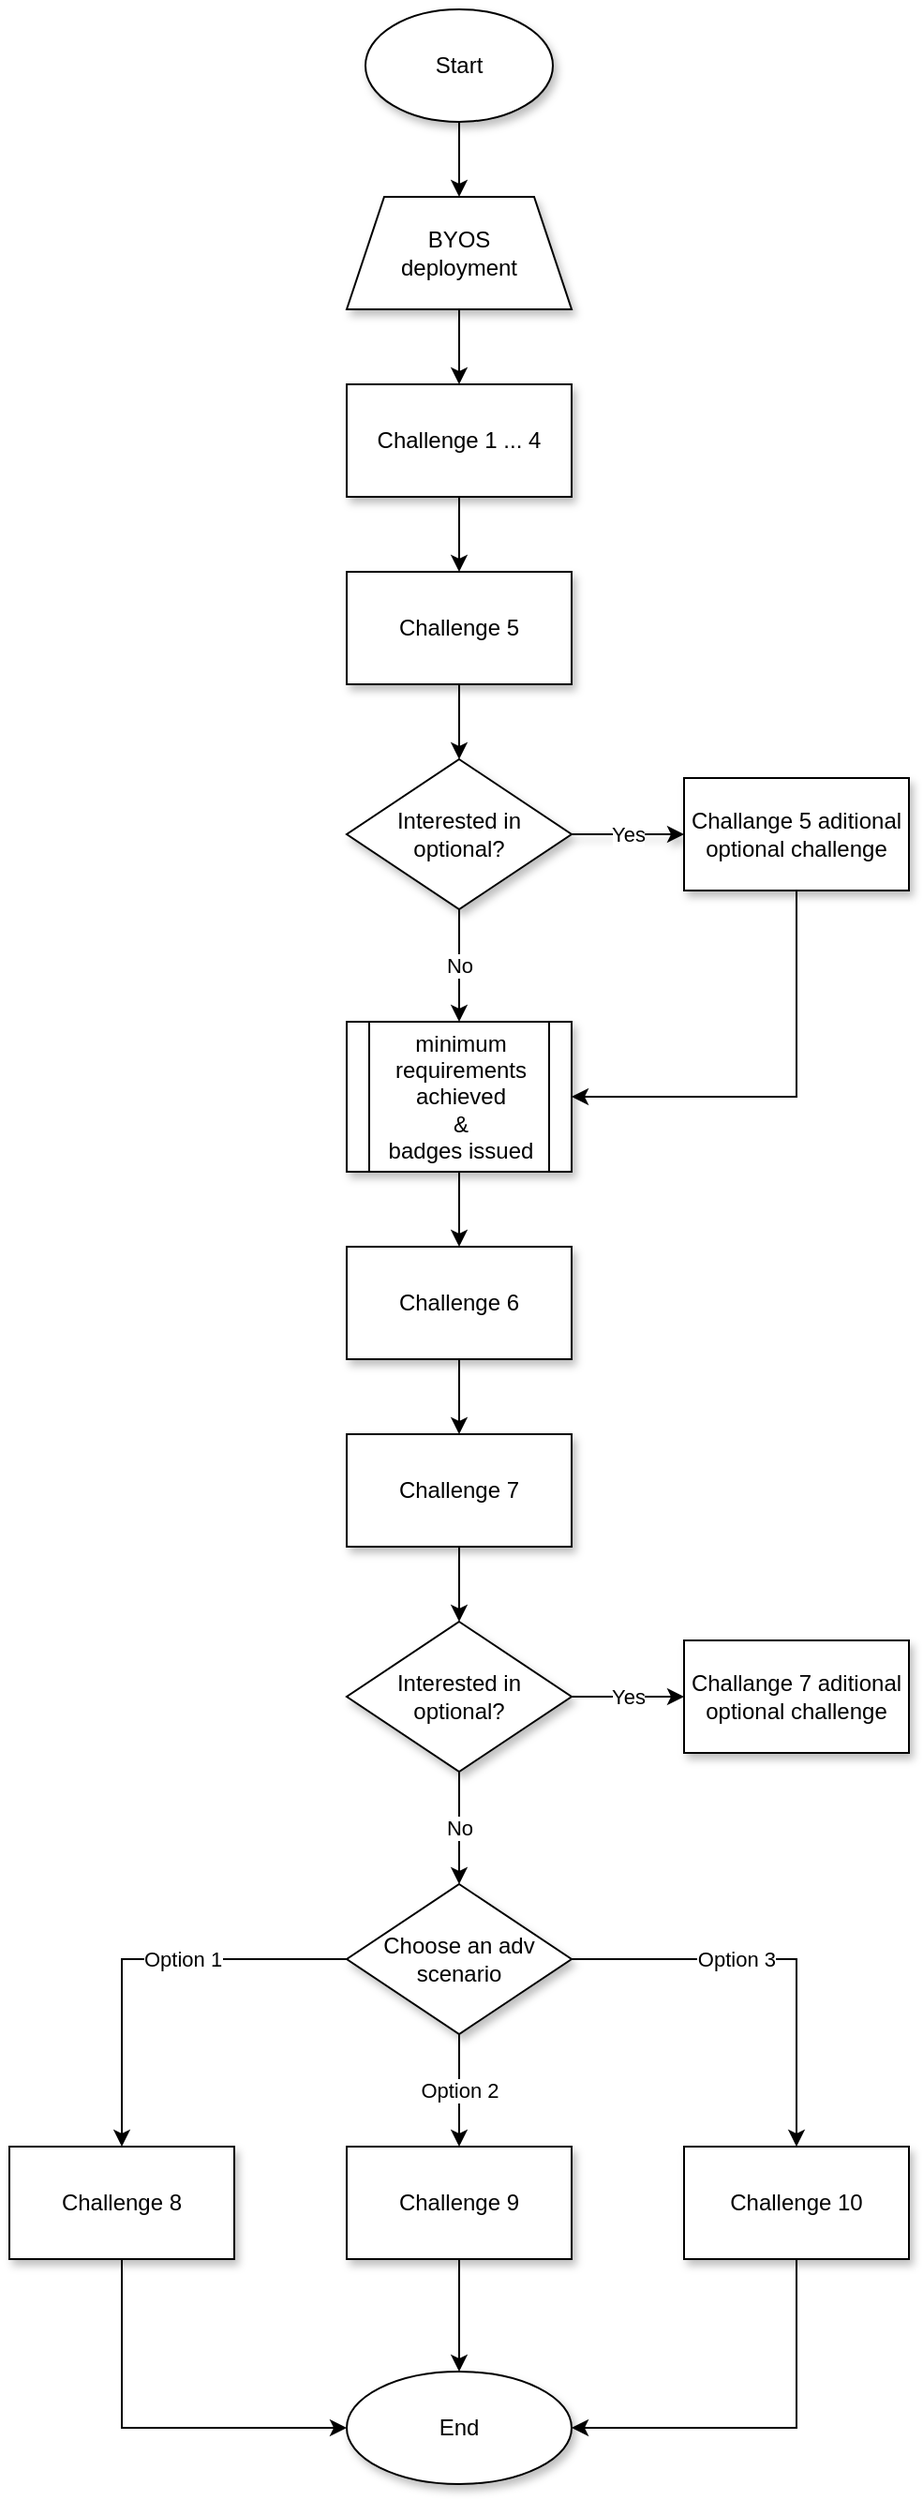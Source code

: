 <mxfile version="16.4.0" type="device"><diagram name="flowchart" id="edf60f1a-56cd-e834-aa8a-f176f3a09ee4"><mxGraphModel dx="1102" dy="857" grid="1" gridSize="10" guides="1" tooltips="1" connect="1" arrows="1" fold="1" page="1" pageScale="1" pageWidth="850" pageHeight="1100" background="none" math="0" shadow="0"><root><mxCell id="0"/><mxCell id="1" parent="0"/><mxCell id="Jkb__KDalE_LDk0Qf-C3-12" value="" style="edgeStyle=orthogonalEdgeStyle;rounded=0;orthogonalLoop=1;jettySize=auto;html=1;shadow=0;strokeWidth=1;" parent="1" source="Jkb__KDalE_LDk0Qf-C3-4" target="Jkb__KDalE_LDk0Qf-C3-11" edge="1"><mxGeometry relative="1" as="geometry"/></mxCell><mxCell id="Jkb__KDalE_LDk0Qf-C3-4" value="Start" style="strokeWidth=1;html=1;shape=mxgraph.flowchart.start_1;whiteSpace=wrap;shadow=1;" parent="1" vertex="1"><mxGeometry x="375" y="40" width="100" height="60" as="geometry"/></mxCell><mxCell id="Jkb__KDalE_LDk0Qf-C3-14" value="" style="edgeStyle=orthogonalEdgeStyle;rounded=0;orthogonalLoop=1;jettySize=auto;html=1;shadow=0;strokeWidth=1;" parent="1" source="Jkb__KDalE_LDk0Qf-C3-11" target="Jkb__KDalE_LDk0Qf-C3-13" edge="1"><mxGeometry relative="1" as="geometry"/></mxCell><mxCell id="Jkb__KDalE_LDk0Qf-C3-11" value="BYOS&lt;br&gt;deployment" style="shape=trapezoid;perimeter=trapezoidPerimeter;whiteSpace=wrap;html=1;fixedSize=1;strokeWidth=1;shadow=1;" parent="1" vertex="1"><mxGeometry x="365" y="140" width="120" height="60" as="geometry"/></mxCell><mxCell id="Jkb__KDalE_LDk0Qf-C3-56" value="" style="edgeStyle=orthogonalEdgeStyle;rounded=0;orthogonalLoop=1;jettySize=auto;html=1;shadow=0;strokeColor=default;strokeWidth=1;" parent="1" source="Jkb__KDalE_LDk0Qf-C3-13" target="Jkb__KDalE_LDk0Qf-C3-21" edge="1"><mxGeometry relative="1" as="geometry"/></mxCell><mxCell id="Jkb__KDalE_LDk0Qf-C3-13" value="Challenge 1 ... 4" style="whiteSpace=wrap;html=1;strokeWidth=1;shadow=1;" parent="1" vertex="1"><mxGeometry x="365" y="240" width="120" height="60" as="geometry"/></mxCell><mxCell id="Jkb__KDalE_LDk0Qf-C3-28" value="" style="edgeStyle=orthogonalEdgeStyle;rounded=0;orthogonalLoop=1;jettySize=auto;html=1;shadow=0;strokeWidth=1;" parent="1" source="Jkb__KDalE_LDk0Qf-C3-21" target="Jkb__KDalE_LDk0Qf-C3-27" edge="1"><mxGeometry relative="1" as="geometry"/></mxCell><mxCell id="Jkb__KDalE_LDk0Qf-C3-21" value="&lt;span&gt;Challenge 5&lt;/span&gt;" style="whiteSpace=wrap;html=1;strokeWidth=1;shadow=1;" parent="1" vertex="1"><mxGeometry x="365" y="340" width="120" height="60" as="geometry"/></mxCell><mxCell id="Jkb__KDalE_LDk0Qf-C3-30" value="Yes" style="edgeStyle=orthogonalEdgeStyle;rounded=0;orthogonalLoop=1;jettySize=auto;html=1;shadow=1;strokeWidth=1;" parent="1" source="Jkb__KDalE_LDk0Qf-C3-27" target="Jkb__KDalE_LDk0Qf-C3-29" edge="1"><mxGeometry relative="1" as="geometry"/></mxCell><mxCell id="Jkb__KDalE_LDk0Qf-C3-35" value="No" style="edgeStyle=orthogonalEdgeStyle;rounded=0;orthogonalLoop=1;jettySize=auto;html=1;shadow=0;strokeWidth=1;" parent="1" source="Jkb__KDalE_LDk0Qf-C3-27" target="Jkb__KDalE_LDk0Qf-C3-34" edge="1"><mxGeometry relative="1" as="geometry"/></mxCell><mxCell id="Jkb__KDalE_LDk0Qf-C3-27" value="Interested in optional?" style="rhombus;whiteSpace=wrap;html=1;strokeWidth=1;strokeColor=default;shadow=1;" parent="1" vertex="1"><mxGeometry x="365" y="440" width="120" height="80" as="geometry"/></mxCell><mxCell id="Jkb__KDalE_LDk0Qf-C3-37" value="" style="edgeStyle=orthogonalEdgeStyle;orthogonalLoop=1;jettySize=auto;html=1;shadow=0;strokeWidth=1;entryX=1;entryY=0.5;entryDx=0;entryDy=0;rounded=0;strokeColor=default;" parent="1" source="Jkb__KDalE_LDk0Qf-C3-29" target="Jkb__KDalE_LDk0Qf-C3-34" edge="1"><mxGeometry relative="1" as="geometry"><mxPoint x="605" y="590" as="targetPoint"/><Array as="points"><mxPoint x="605" y="620"/></Array></mxGeometry></mxCell><mxCell id="Jkb__KDalE_LDk0Qf-C3-29" value="Challange 5 aditional optional challenge" style="whiteSpace=wrap;html=1;shadow=1;strokeColor=default;strokeWidth=1;" parent="1" vertex="1"><mxGeometry x="545" y="450" width="120" height="60" as="geometry"/></mxCell><mxCell id="Jkb__KDalE_LDk0Qf-C3-44" value="" style="edgeStyle=orthogonalEdgeStyle;rounded=0;orthogonalLoop=1;jettySize=auto;html=1;shadow=0;strokeColor=default;strokeWidth=1;" parent="1" source="Jkb__KDalE_LDk0Qf-C3-34" target="Jkb__KDalE_LDk0Qf-C3-43" edge="1"><mxGeometry relative="1" as="geometry"/></mxCell><mxCell id="Jkb__KDalE_LDk0Qf-C3-34" value="&lt;div&gt;&lt;div style=&quot;text-align: center&quot;&gt;&lt;span&gt;minimum requirements achieved&lt;/span&gt;&lt;/div&gt;&lt;div style=&quot;text-align: center&quot;&gt;&lt;span&gt;&amp;amp;&lt;/span&gt;&lt;/div&gt;&lt;span&gt;&lt;div style=&quot;text-align: center&quot;&gt;&lt;span&gt;badges issued&lt;/span&gt;&lt;/div&gt;&lt;/span&gt;&lt;/div&gt;" style="shape=process;whiteSpace=wrap;html=1;backgroundOutline=1;shadow=1;strokeColor=default;strokeWidth=1;align=left;" parent="1" vertex="1"><mxGeometry x="365" y="580" width="120" height="80" as="geometry"/></mxCell><mxCell id="Jkb__KDalE_LDk0Qf-C3-46" value="" style="edgeStyle=orthogonalEdgeStyle;rounded=0;orthogonalLoop=1;jettySize=auto;html=1;shadow=0;strokeColor=default;strokeWidth=1;" parent="1" source="Jkb__KDalE_LDk0Qf-C3-43" target="Jkb__KDalE_LDk0Qf-C3-45" edge="1"><mxGeometry relative="1" as="geometry"/></mxCell><mxCell id="Jkb__KDalE_LDk0Qf-C3-43" value="Challenge 6" style="whiteSpace=wrap;html=1;shadow=1;align=center;strokeColor=default;strokeWidth=1;" parent="1" vertex="1"><mxGeometry x="365" y="700" width="120" height="60" as="geometry"/></mxCell><mxCell id="Jkb__KDalE_LDk0Qf-C3-48" value="" style="edgeStyle=orthogonalEdgeStyle;rounded=0;orthogonalLoop=1;jettySize=auto;html=1;shadow=0;strokeColor=default;strokeWidth=1;" parent="1" source="Jkb__KDalE_LDk0Qf-C3-45" target="Jkb__KDalE_LDk0Qf-C3-47" edge="1"><mxGeometry relative="1" as="geometry"/></mxCell><mxCell id="Jkb__KDalE_LDk0Qf-C3-45" value="Challenge 7" style="whiteSpace=wrap;html=1;shadow=1;strokeColor=default;strokeWidth=1;" parent="1" vertex="1"><mxGeometry x="365" y="800" width="120" height="60" as="geometry"/></mxCell><mxCell id="Jkb__KDalE_LDk0Qf-C3-50" value="Yes" style="edgeStyle=orthogonalEdgeStyle;rounded=0;orthogonalLoop=1;jettySize=auto;html=1;shadow=0;strokeColor=default;strokeWidth=1;" parent="1" source="Jkb__KDalE_LDk0Qf-C3-47" target="Jkb__KDalE_LDk0Qf-C3-49" edge="1"><mxGeometry relative="1" as="geometry"/></mxCell><mxCell id="Jkb__KDalE_LDk0Qf-C3-54" value="No" style="edgeStyle=orthogonalEdgeStyle;rounded=0;orthogonalLoop=1;jettySize=auto;html=1;shadow=0;strokeColor=default;strokeWidth=1;" parent="1" source="Jkb__KDalE_LDk0Qf-C3-47" target="Jkb__KDalE_LDk0Qf-C3-53" edge="1"><mxGeometry relative="1" as="geometry"/></mxCell><mxCell id="Jkb__KDalE_LDk0Qf-C3-47" value="&lt;span&gt;Interested in optional?&lt;/span&gt;" style="rhombus;whiteSpace=wrap;html=1;shadow=1;strokeColor=default;strokeWidth=1;" parent="1" vertex="1"><mxGeometry x="365" y="900" width="120" height="80" as="geometry"/></mxCell><mxCell id="Jkb__KDalE_LDk0Qf-C3-49" value="&lt;span&gt;Challange 7 aditional optional challenge&lt;/span&gt;" style="whiteSpace=wrap;html=1;shadow=1;strokeColor=default;strokeWidth=1;" parent="1" vertex="1"><mxGeometry x="545" y="910" width="120" height="60" as="geometry"/></mxCell><mxCell id="Jkb__KDalE_LDk0Qf-C3-58" value="Option 2" style="edgeStyle=orthogonalEdgeStyle;rounded=0;orthogonalLoop=1;jettySize=auto;html=1;shadow=0;strokeColor=default;strokeWidth=1;" parent="1" source="Jkb__KDalE_LDk0Qf-C3-53" target="Jkb__KDalE_LDk0Qf-C3-57" edge="1"><mxGeometry relative="1" as="geometry"/></mxCell><mxCell id="Jkb__KDalE_LDk0Qf-C3-60" value="Option 1" style="edgeStyle=orthogonalEdgeStyle;rounded=0;orthogonalLoop=1;jettySize=auto;html=1;shadow=0;strokeColor=default;strokeWidth=1;align=left;" parent="1" source="Jkb__KDalE_LDk0Qf-C3-53" target="Jkb__KDalE_LDk0Qf-C3-59" edge="1"><mxGeometry relative="1" as="geometry"/></mxCell><mxCell id="Jkb__KDalE_LDk0Qf-C3-62" value="Option 3" style="edgeStyle=orthogonalEdgeStyle;rounded=0;orthogonalLoop=1;jettySize=auto;html=1;shadow=0;strokeColor=default;strokeWidth=1;align=right;" parent="1" source="Jkb__KDalE_LDk0Qf-C3-53" target="Jkb__KDalE_LDk0Qf-C3-61" edge="1"><mxGeometry relative="1" as="geometry"/></mxCell><mxCell id="Jkb__KDalE_LDk0Qf-C3-53" value="Choose an adv scenario" style="rhombus;whiteSpace=wrap;html=1;shadow=1;strokeColor=default;strokeWidth=1;" parent="1" vertex="1"><mxGeometry x="365" y="1040" width="120" height="80" as="geometry"/></mxCell><mxCell id="Jkb__KDalE_LDk0Qf-C3-64" value="" style="edgeStyle=orthogonalEdgeStyle;rounded=0;orthogonalLoop=1;jettySize=auto;html=1;shadow=0;strokeColor=default;strokeWidth=1;" parent="1" source="Jkb__KDalE_LDk0Qf-C3-57" target="Jkb__KDalE_LDk0Qf-C3-63" edge="1"><mxGeometry relative="1" as="geometry"/></mxCell><mxCell id="Jkb__KDalE_LDk0Qf-C3-57" value="&lt;span&gt;Challenge 9&lt;/span&gt;" style="whiteSpace=wrap;html=1;shadow=1;strokeColor=default;strokeWidth=1;" parent="1" vertex="1"><mxGeometry x="365" y="1180" width="120" height="60" as="geometry"/></mxCell><mxCell id="Jkb__KDalE_LDk0Qf-C3-65" style="edgeStyle=orthogonalEdgeStyle;rounded=0;orthogonalLoop=1;jettySize=auto;html=1;entryX=0;entryY=0.5;entryDx=0;entryDy=0;shadow=0;strokeColor=default;strokeWidth=1;exitX=0.5;exitY=1;exitDx=0;exitDy=0;" parent="1" source="Jkb__KDalE_LDk0Qf-C3-59" target="Jkb__KDalE_LDk0Qf-C3-63" edge="1"><mxGeometry relative="1" as="geometry"/></mxCell><mxCell id="Jkb__KDalE_LDk0Qf-C3-59" value="&lt;span&gt;Challenge 8&lt;/span&gt;" style="whiteSpace=wrap;html=1;shadow=1;strokeColor=default;strokeWidth=1;" parent="1" vertex="1"><mxGeometry x="185" y="1180" width="120" height="60" as="geometry"/></mxCell><mxCell id="Jkb__KDalE_LDk0Qf-C3-66" style="edgeStyle=orthogonalEdgeStyle;rounded=0;orthogonalLoop=1;jettySize=auto;html=1;entryX=1;entryY=0.5;entryDx=0;entryDy=0;shadow=0;strokeColor=default;strokeWidth=1;exitX=0.5;exitY=1;exitDx=0;exitDy=0;" parent="1" source="Jkb__KDalE_LDk0Qf-C3-61" target="Jkb__KDalE_LDk0Qf-C3-63" edge="1"><mxGeometry relative="1" as="geometry"/></mxCell><mxCell id="Jkb__KDalE_LDk0Qf-C3-61" value="&lt;span&gt;Challenge 10&lt;/span&gt;" style="whiteSpace=wrap;html=1;shadow=1;strokeColor=default;strokeWidth=1;" parent="1" vertex="1"><mxGeometry x="545" y="1180" width="120" height="60" as="geometry"/></mxCell><mxCell id="Jkb__KDalE_LDk0Qf-C3-63" value="End" style="ellipse;whiteSpace=wrap;html=1;shadow=1;strokeColor=default;strokeWidth=1;" parent="1" vertex="1"><mxGeometry x="365" y="1300" width="120" height="60" as="geometry"/></mxCell></root></mxGraphModel></diagram></mxfile>